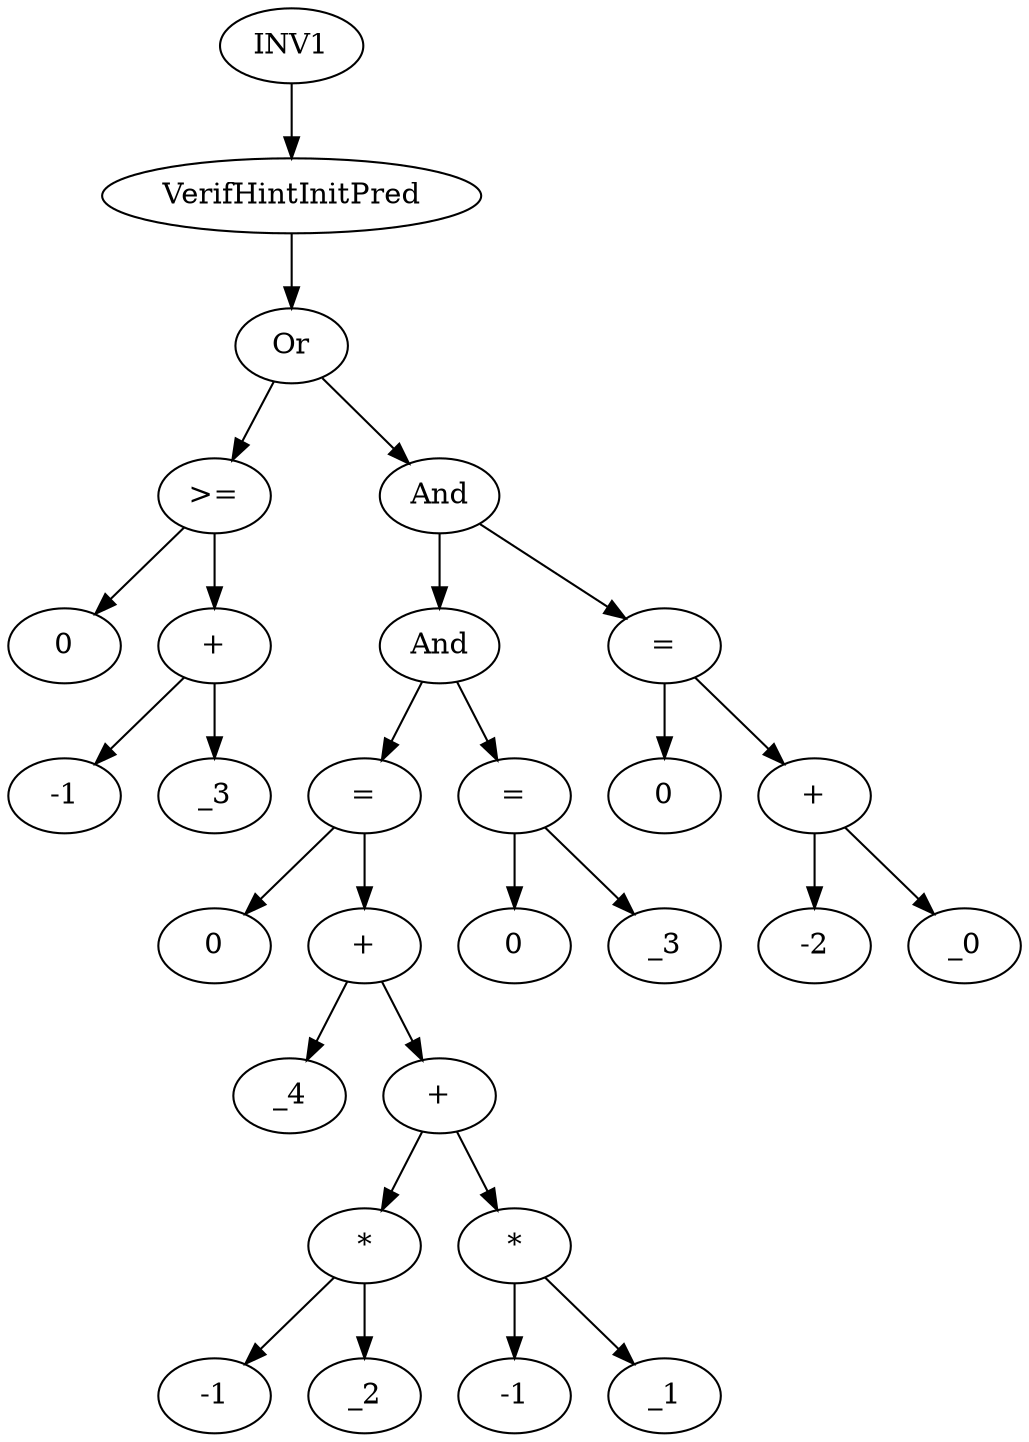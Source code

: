 digraph dag {
0 [label="INV1"];
1 [label="VerifHintInitPred"];
2 [label="Or"];
3 [label=">="];
4 [label="0"];
5 [label="+"];
6 [label="-1"];
7 [label="_3"];
8 [label="And"];
9 [label="And"];
10 [label="="];
11 [label="0"];
12 [label="+"];
13 [label="_4"];
14 [label="+"];
15 [label="*"];
16 [label="-1"];
17 [label="_2"];
18 [label="*"];
19 [label="-1"];
20 [label="_1"];
21 [label="="];
22 [label="0"];
23 [label="_3"];
24 [label="="];
25 [label="0"];
26 [label="+"];
27 [label="-2"];
28 [label="_0"];
"0" -> "1"[label=""]
"1" -> "2"[label=""]
"2" -> "3"[label=""]
"2" -> "8"[label=""]
"3" -> "5"[label=""]
"3" -> "4"[label=""]
"5" -> "7"[label=""]
"5" -> "6"[label=""]
"8" -> "9"[label=""]
"8" -> "24"[label=""]
"9" -> "10"[label=""]
"9" -> "21"[label=""]
"10" -> "12"[label=""]
"10" -> "11"[label=""]
"12" -> "14"[label=""]
"12" -> "13"[label=""]
"14" -> "15"[label=""]
"14" -> "18"[label=""]
"15" -> "17"[label=""]
"15" -> "16"[label=""]
"18" -> "20"[label=""]
"18" -> "19"[label=""]
"21" -> "23"[label=""]
"21" -> "22"[label=""]
"24" -> "26"[label=""]
"24" -> "25"[label=""]
"26" -> "28"[label=""]
"26" -> "27"[label=""]
}
